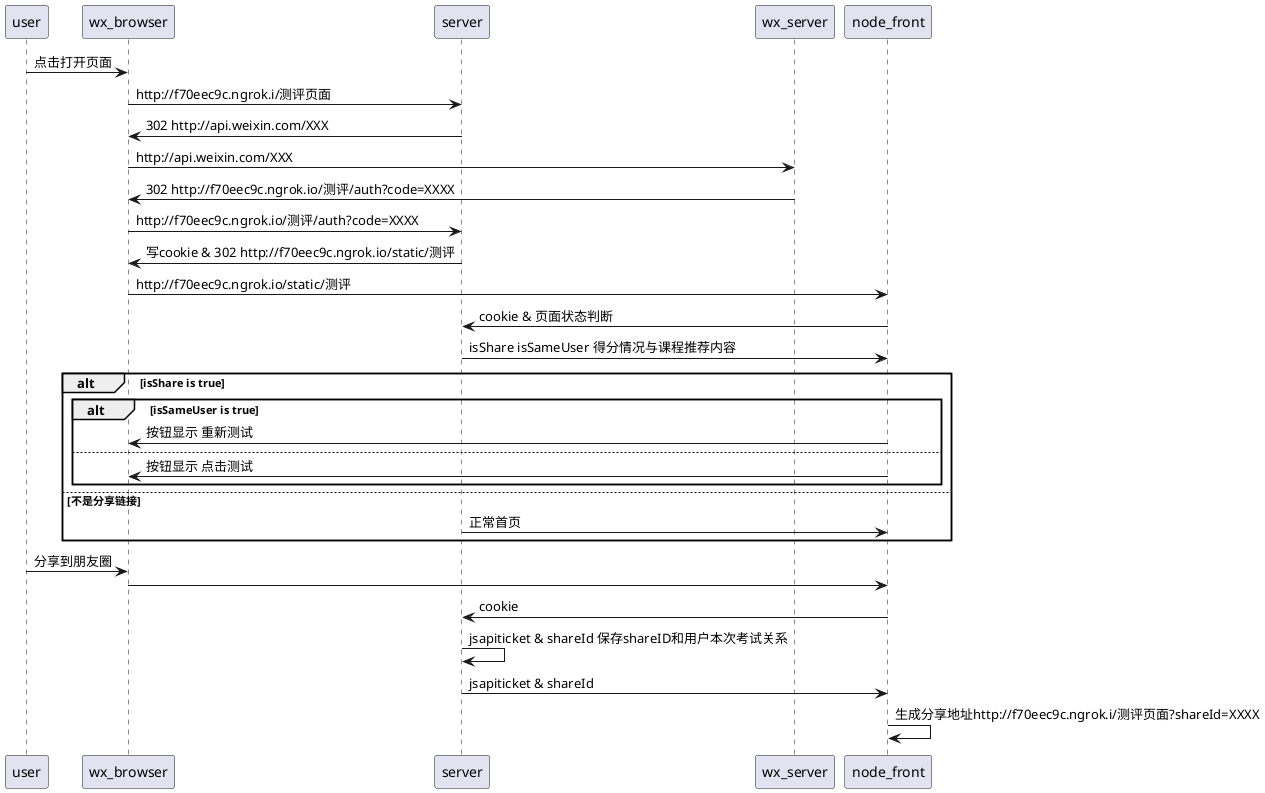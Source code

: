 @startuml
user -> wx_browser: 点击打开页面
wx_browser -> server : http://f70eec9c.ngrok.i/测评页面
server -> wx_browser: 302 http://api.weixin.com/XXX
wx_browser -> wx_server : http://api.weixin.com/XXX
wx_server -> wx_browser: 302 http://f70eec9c.ngrok.io/测评/auth?code=XXXX
wx_browser -> server: http://f70eec9c.ngrok.io/测评/auth?code=XXXX
server -> wx_browser: 写cookie & 302 http://f70eec9c.ngrok.io/static/测评
wx_browser -> node_front: http://f70eec9c.ngrok.io/static/测评
node_front -> server: cookie & 页面状态判断
server -> node_front: isShare isSameUser 得分情况与课程推荐内容
alt isShare is true
  alt isSameUser is true
      node_front -> wx_browser: 按钮显示 重新测试
  else
      node_front -> wx_browser: 按钮显示 点击测试
  end
else 不是分享链接
server -> node_front: 正常首页
end

user -> wx_browser: 分享到朋友圈
wx_browser -> node_front:
node_front -> server: cookie
server -> server: jsapiticket & shareId 保存shareID和用户本次考试关系
server -> node_front: jsapiticket & shareId
node_front -> node_front: 生成分享地址http://f70eec9c.ngrok.i/测评页面?shareId=XXXX

@enduml